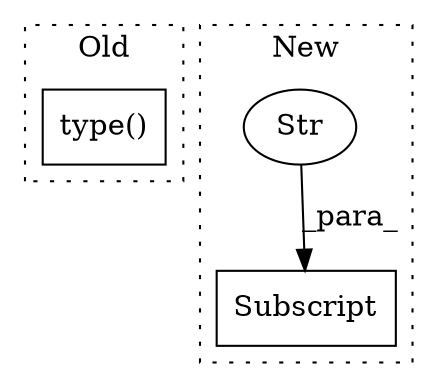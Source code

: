 digraph G {
subgraph cluster0 {
1 [label="type()" a="75" s="20463" l="10" shape="box"];
label = "Old";
style="dotted";
}
subgraph cluster1 {
2 [label="Subscript" a="63" s="20839,0" l="11,0" shape="box"];
3 [label="Str" a="66" s="20843" l="6" shape="ellipse"];
label = "New";
style="dotted";
}
3 -> 2 [label="_para_"];
}